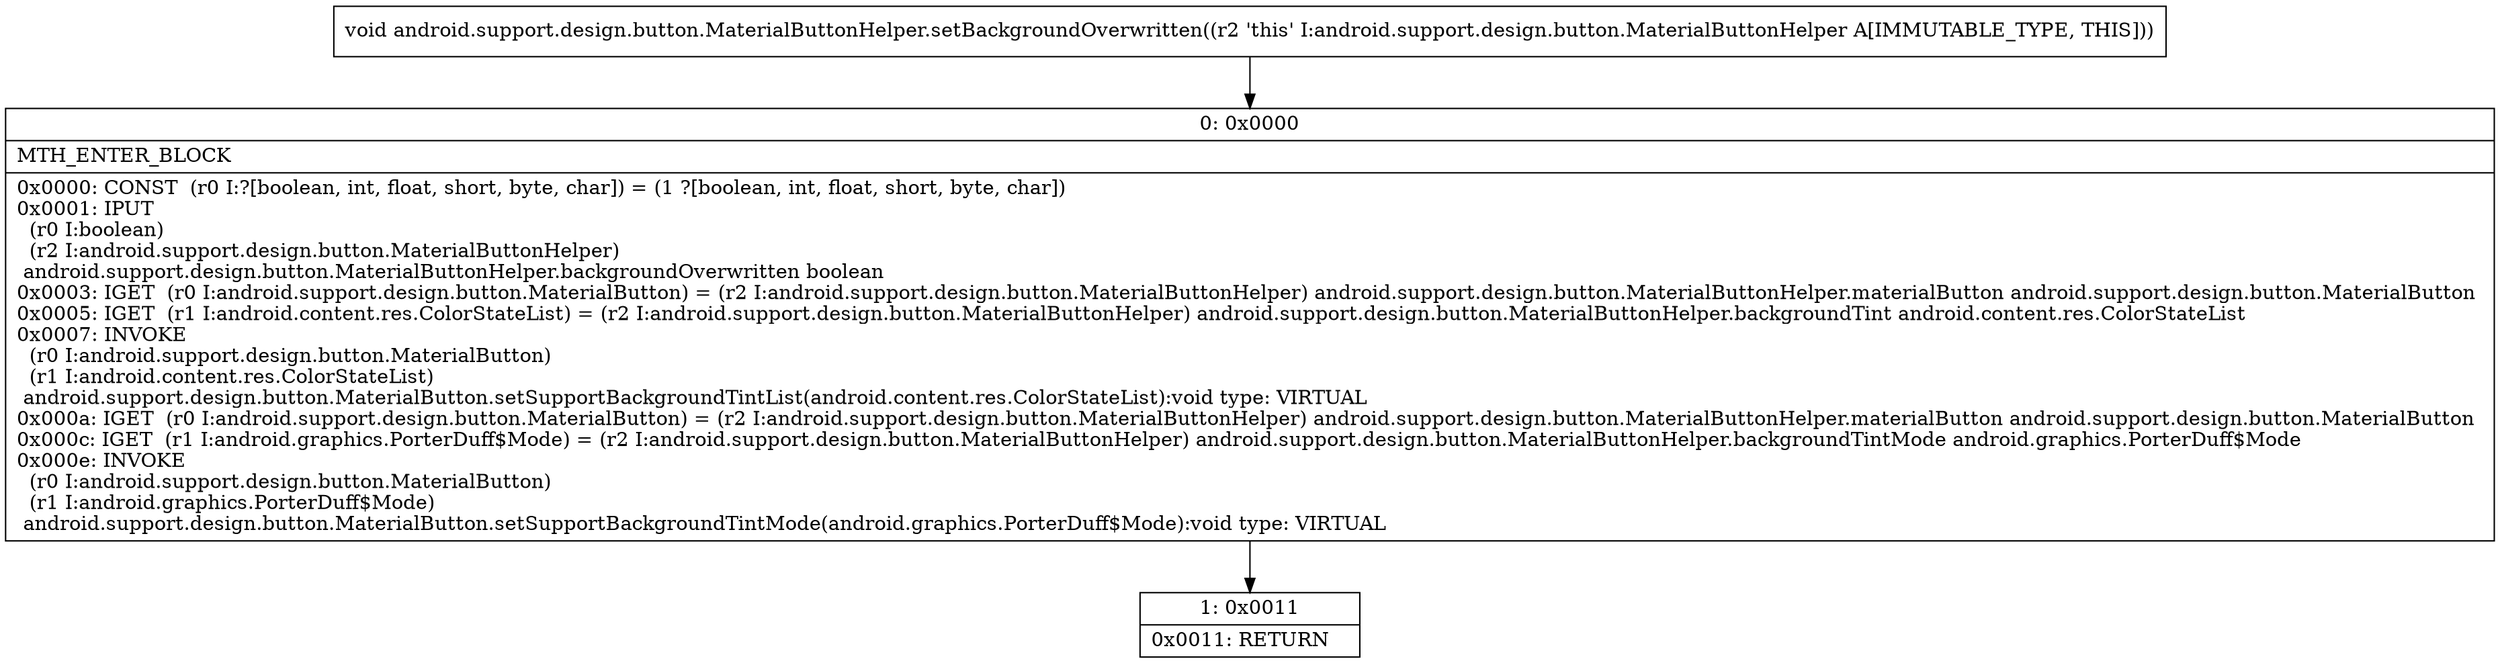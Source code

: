 digraph "CFG forandroid.support.design.button.MaterialButtonHelper.setBackgroundOverwritten()V" {
Node_0 [shape=record,label="{0\:\ 0x0000|MTH_ENTER_BLOCK\l|0x0000: CONST  (r0 I:?[boolean, int, float, short, byte, char]) = (1 ?[boolean, int, float, short, byte, char]) \l0x0001: IPUT  \l  (r0 I:boolean)\l  (r2 I:android.support.design.button.MaterialButtonHelper)\l android.support.design.button.MaterialButtonHelper.backgroundOverwritten boolean \l0x0003: IGET  (r0 I:android.support.design.button.MaterialButton) = (r2 I:android.support.design.button.MaterialButtonHelper) android.support.design.button.MaterialButtonHelper.materialButton android.support.design.button.MaterialButton \l0x0005: IGET  (r1 I:android.content.res.ColorStateList) = (r2 I:android.support.design.button.MaterialButtonHelper) android.support.design.button.MaterialButtonHelper.backgroundTint android.content.res.ColorStateList \l0x0007: INVOKE  \l  (r0 I:android.support.design.button.MaterialButton)\l  (r1 I:android.content.res.ColorStateList)\l android.support.design.button.MaterialButton.setSupportBackgroundTintList(android.content.res.ColorStateList):void type: VIRTUAL \l0x000a: IGET  (r0 I:android.support.design.button.MaterialButton) = (r2 I:android.support.design.button.MaterialButtonHelper) android.support.design.button.MaterialButtonHelper.materialButton android.support.design.button.MaterialButton \l0x000c: IGET  (r1 I:android.graphics.PorterDuff$Mode) = (r2 I:android.support.design.button.MaterialButtonHelper) android.support.design.button.MaterialButtonHelper.backgroundTintMode android.graphics.PorterDuff$Mode \l0x000e: INVOKE  \l  (r0 I:android.support.design.button.MaterialButton)\l  (r1 I:android.graphics.PorterDuff$Mode)\l android.support.design.button.MaterialButton.setSupportBackgroundTintMode(android.graphics.PorterDuff$Mode):void type: VIRTUAL \l}"];
Node_1 [shape=record,label="{1\:\ 0x0011|0x0011: RETURN   \l}"];
MethodNode[shape=record,label="{void android.support.design.button.MaterialButtonHelper.setBackgroundOverwritten((r2 'this' I:android.support.design.button.MaterialButtonHelper A[IMMUTABLE_TYPE, THIS])) }"];
MethodNode -> Node_0;
Node_0 -> Node_1;
}

